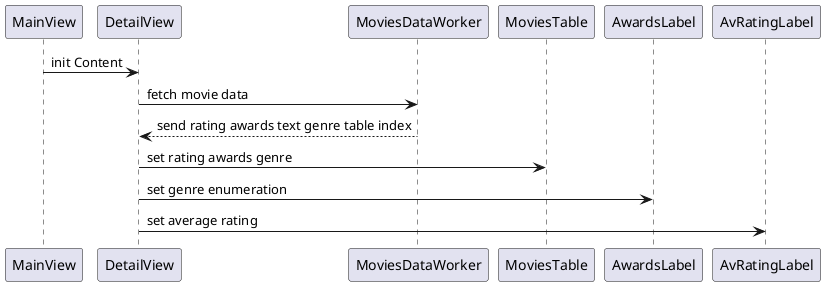 @startuml movies-data-worker-sequence 

MainView -> DetailView: init Content
DetailView -> MoviesDataWorker: fetch movie data
MoviesDataWorker --> DetailView: send rating awards text genre table index
DetailView -> MoviesTable: set rating awards genre
DetailView -> AwardsLabel: set genre enumeration
DetailView -> AvRatingLabel: set average rating

@enduml